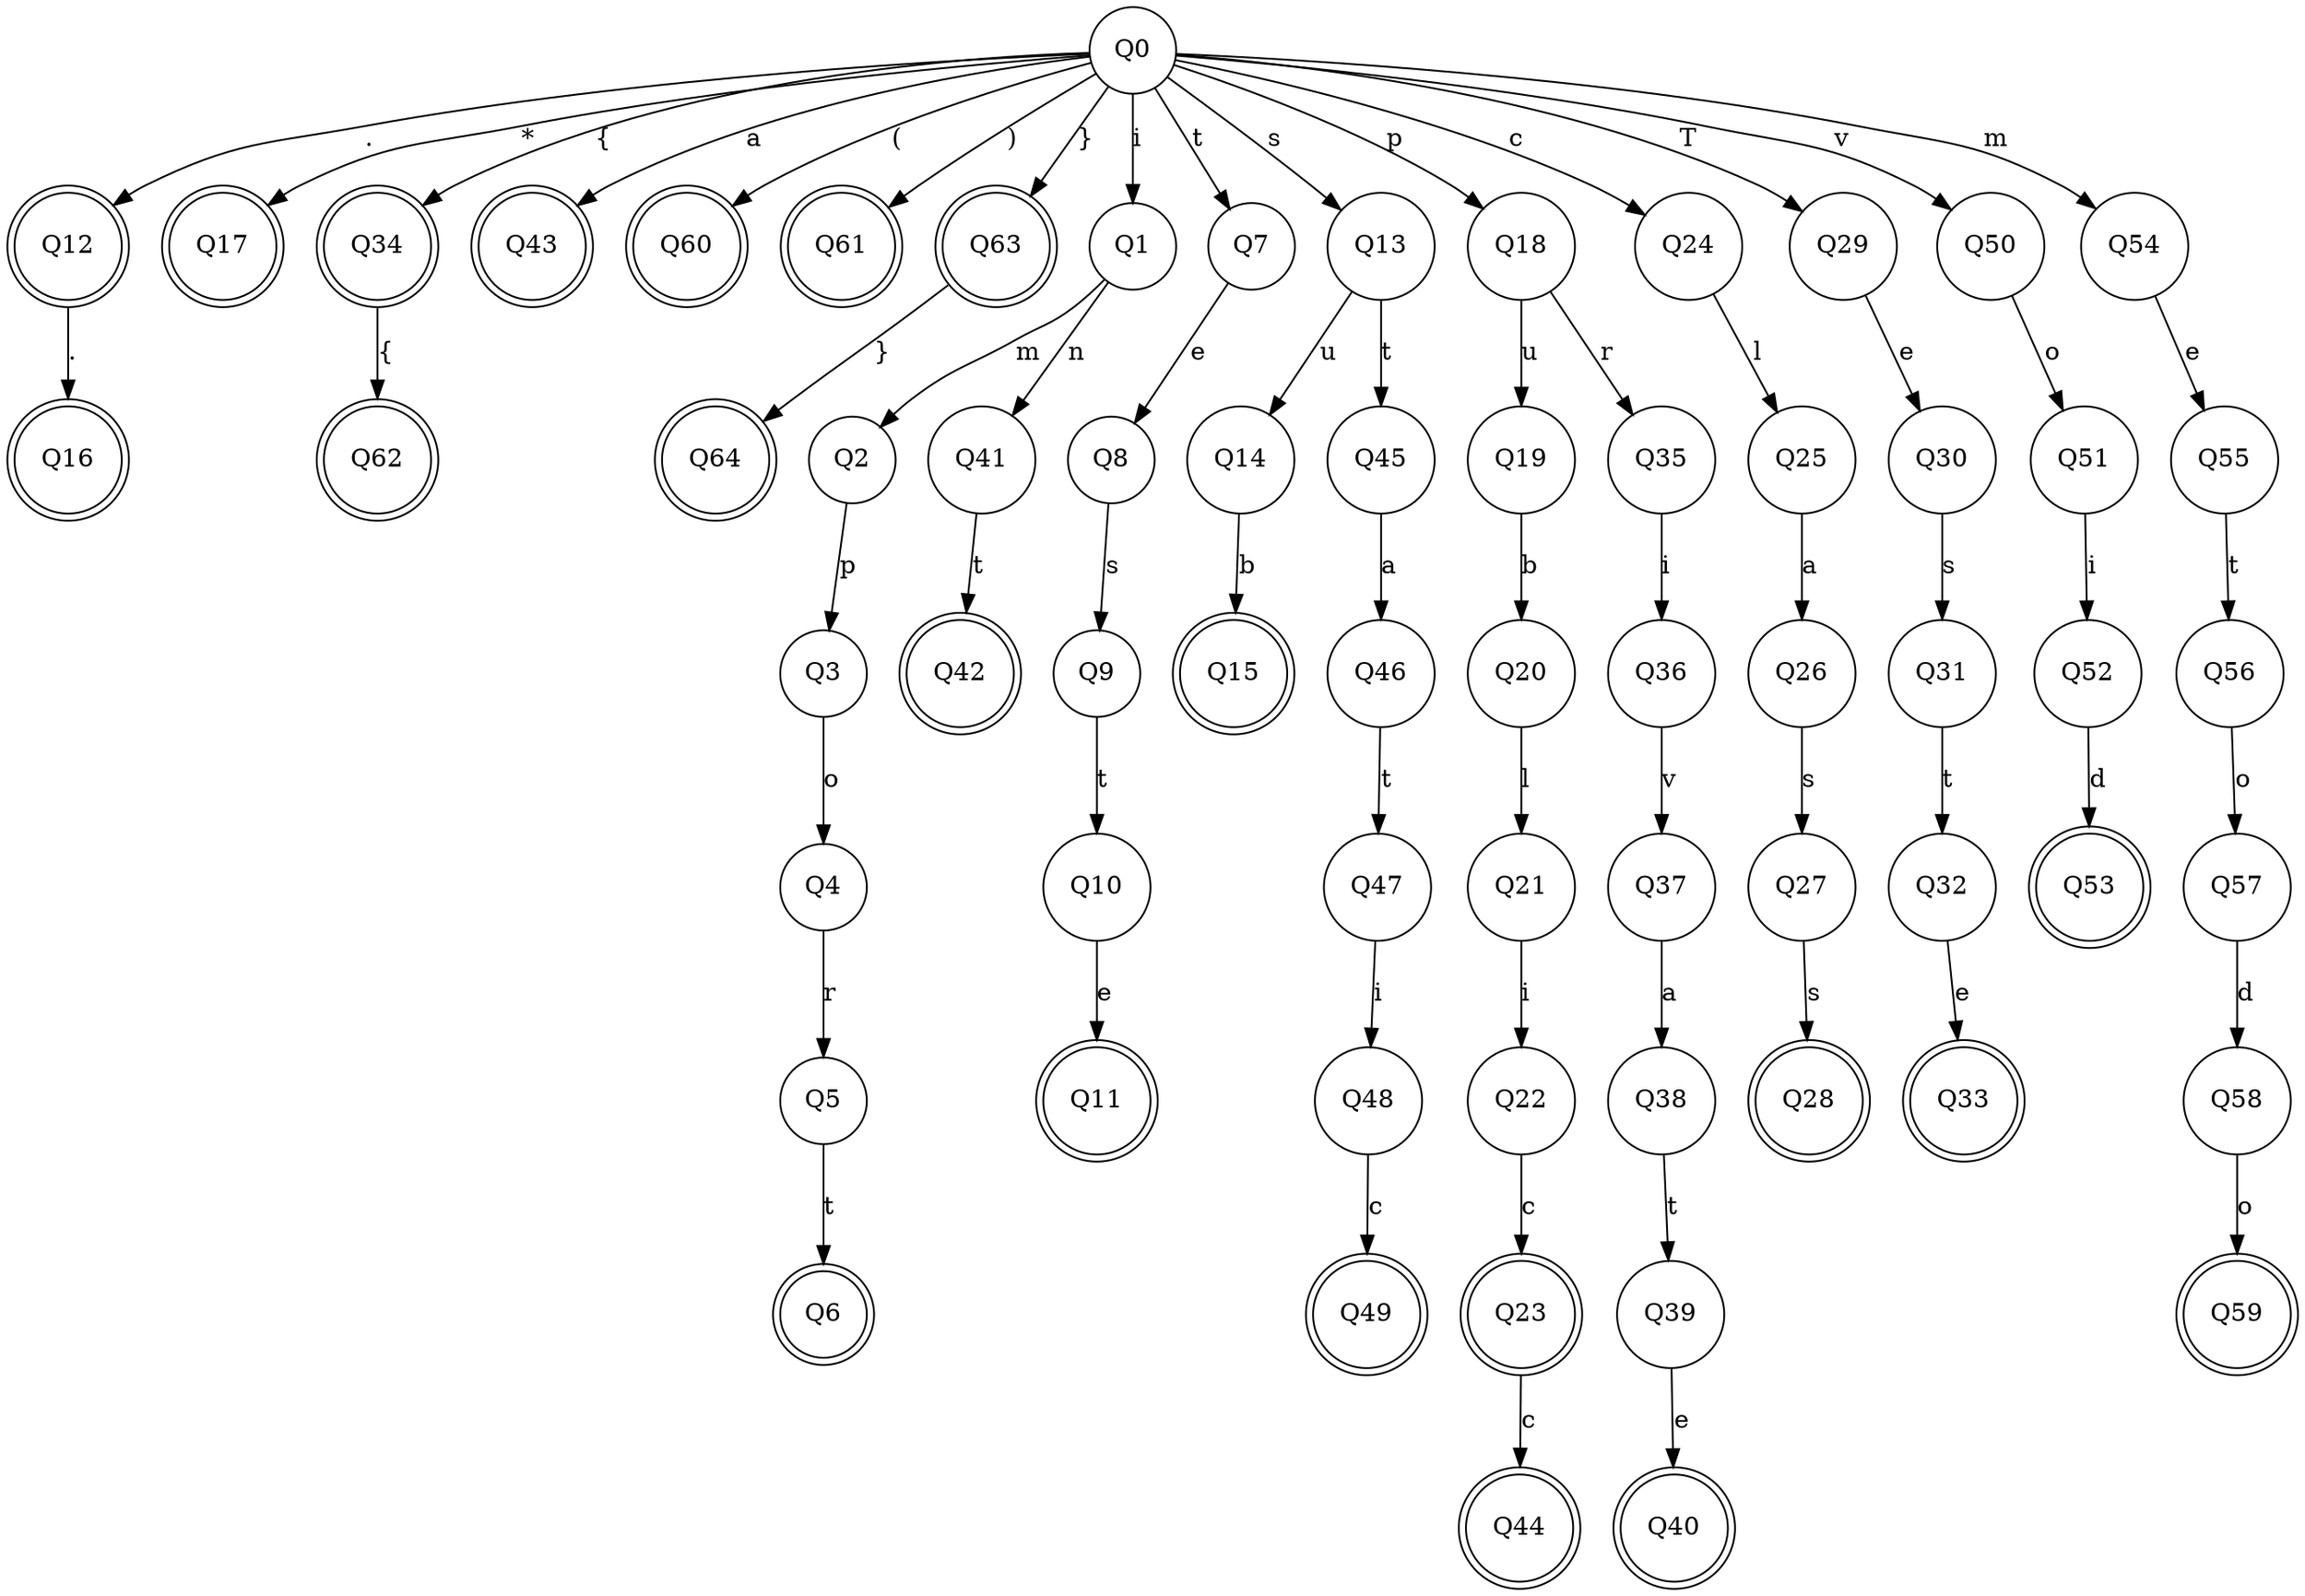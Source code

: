 digraph G { 
 	node [shape = doublecircle];
		Q6;
		Q11;
		Q12;
		Q15;
		Q16;
		Q17;
		Q23;
		Q28;
		Q33;
		Q34;
		Q40;
		Q42;
		Q43;
		Q44;
		Q49;
		Q53;
		Q59;
		Q60;
		Q61;
		Q62;
		Q63;
		Q64;
	node [shape = circle]; 
	Q0 -> Q1 [label="i"];
	Q1 -> Q2 [label="m"];
	Q2 -> Q3 [label="p"];
	Q3 -> Q4 [label="o"];
	Q4 -> Q5 [label="r"];
	Q5 -> Q6 [label="t"];
	Q0 -> Q7 [label="t"];
	Q7 -> Q8 [label="e"];
	Q8 -> Q9 [label="s"];
	Q9 -> Q10 [label="t"];
	Q10 -> Q11 [label="e"];
	Q0 -> Q12 [label="."];
	Q0 -> Q13 [label="s"];
	Q13 -> Q14 [label="u"];
	Q14 -> Q15 [label="b"];
	Q12 -> Q16 [label="."];
	Q0 -> Q17 [label="*"];
	Q0 -> Q18 [label="p"];
	Q18 -> Q19 [label="u"];
	Q19 -> Q20 [label="b"];
	Q20 -> Q21 [label="l"];
	Q21 -> Q22 [label="i"];
	Q22 -> Q23 [label="c"];
	Q0 -> Q24 [label="c"];
	Q24 -> Q25 [label="l"];
	Q25 -> Q26 [label="a"];
	Q26 -> Q27 [label="s"];
	Q27 -> Q28 [label="s"];
	Q0 -> Q29 [label="T"];
	Q29 -> Q30 [label="e"];
	Q30 -> Q31 [label="s"];
	Q31 -> Q32 [label="t"];
	Q32 -> Q33 [label="e"];
	Q0 -> Q34 [label="{"];
	Q18 -> Q35 [label="r"];
	Q35 -> Q36 [label="i"];
	Q36 -> Q37 [label="v"];
	Q37 -> Q38 [label="a"];
	Q38 -> Q39 [label="t"];
	Q39 -> Q40 [label="e"];
	Q1 -> Q41 [label="n"];
	Q41 -> Q42 [label="t"];
	Q0 -> Q43 [label="a"];
	Q23 -> Q44 [label="c"];
	Q13 -> Q45 [label="t"];
	Q45 -> Q46 [label="a"];
	Q46 -> Q47 [label="t"];
	Q47 -> Q48 [label="i"];
	Q48 -> Q49 [label="c"];
	Q0 -> Q50 [label="v"];
	Q50 -> Q51 [label="o"];
	Q51 -> Q52 [label="i"];
	Q52 -> Q53 [label="d"];
	Q0 -> Q54 [label="m"];
	Q54 -> Q55 [label="e"];
	Q55 -> Q56 [label="t"];
	Q56 -> Q57 [label="o"];
	Q57 -> Q58 [label="d"];
	Q58 -> Q59 [label="o"];
	Q0 -> Q60 [label="("];
	Q0 -> Q61 [label=")"];
	Q34 -> Q62 [label="{"];
	Q0 -> Q63 [label="}"];
	Q63 -> Q64 [label="}"];
}